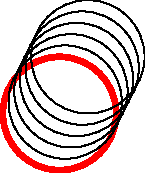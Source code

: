 size(0,0);

path p= scale(1cm)*unitcircle;

draw(p,red+1mm);
draw(shift(1mm,2mm)*p);
draw(shift(2*(1mm,2mm))*p);
draw(shift(3*(1mm,2mm))*p);
draw(shift(4*(1mm,2mm))*p);
draw(shift(5*(1mm,2mm))*p);
